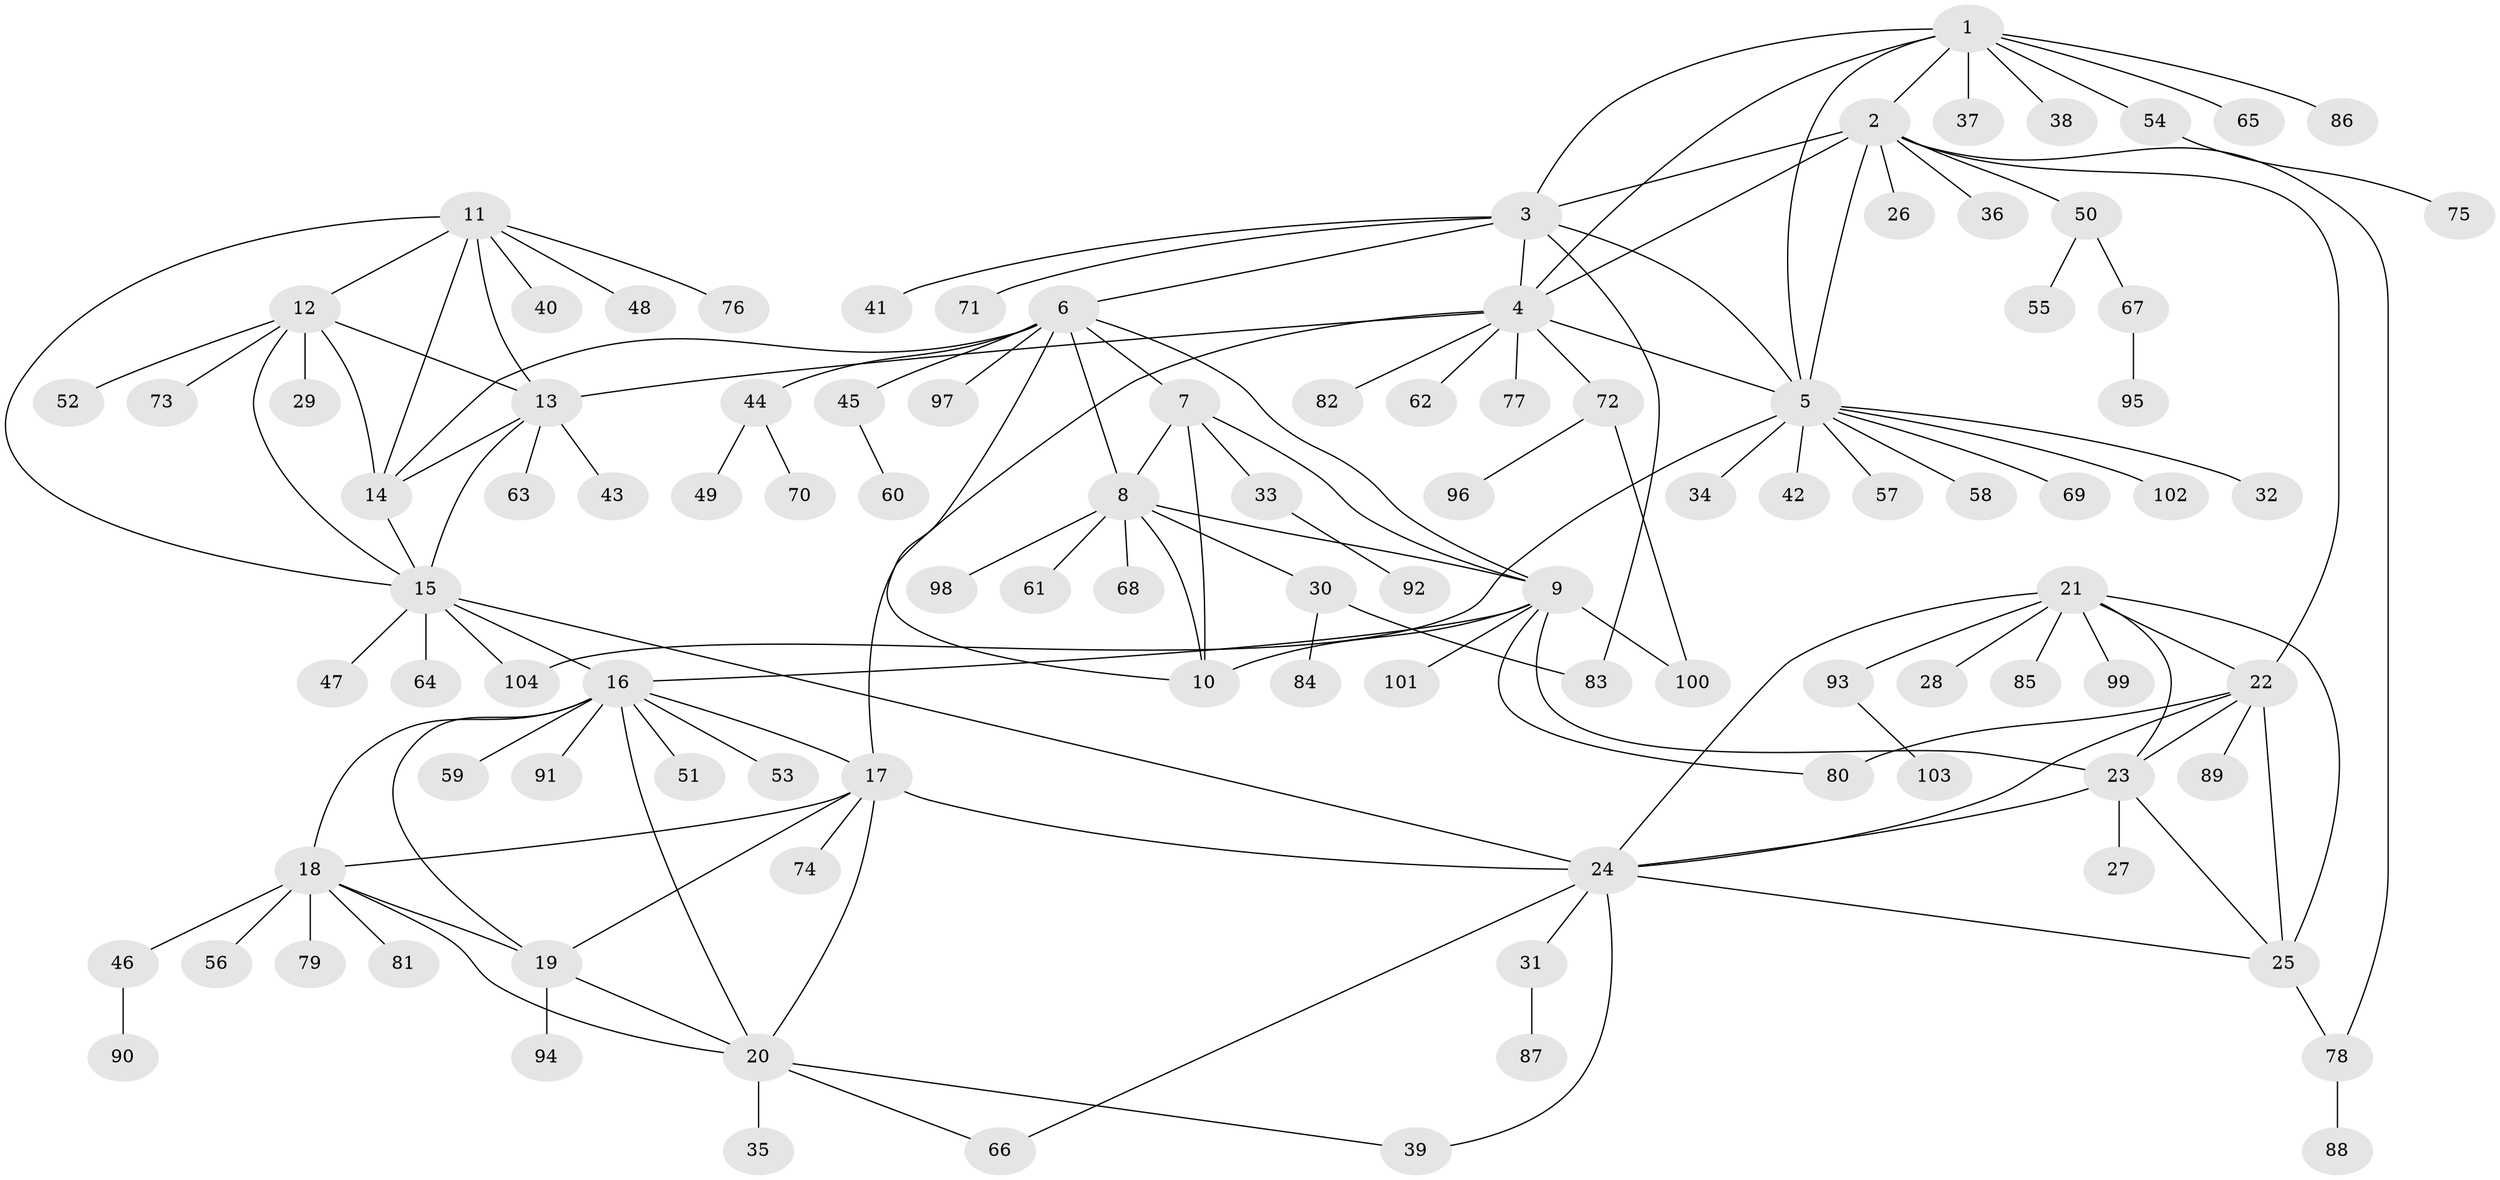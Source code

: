 // Generated by graph-tools (version 1.1) at 2025/11/02/27/25 16:11:36]
// undirected, 104 vertices, 146 edges
graph export_dot {
graph [start="1"]
  node [color=gray90,style=filled];
  1;
  2;
  3;
  4;
  5;
  6;
  7;
  8;
  9;
  10;
  11;
  12;
  13;
  14;
  15;
  16;
  17;
  18;
  19;
  20;
  21;
  22;
  23;
  24;
  25;
  26;
  27;
  28;
  29;
  30;
  31;
  32;
  33;
  34;
  35;
  36;
  37;
  38;
  39;
  40;
  41;
  42;
  43;
  44;
  45;
  46;
  47;
  48;
  49;
  50;
  51;
  52;
  53;
  54;
  55;
  56;
  57;
  58;
  59;
  60;
  61;
  62;
  63;
  64;
  65;
  66;
  67;
  68;
  69;
  70;
  71;
  72;
  73;
  74;
  75;
  76;
  77;
  78;
  79;
  80;
  81;
  82;
  83;
  84;
  85;
  86;
  87;
  88;
  89;
  90;
  91;
  92;
  93;
  94;
  95;
  96;
  97;
  98;
  99;
  100;
  101;
  102;
  103;
  104;
  1 -- 2;
  1 -- 3;
  1 -- 4;
  1 -- 5;
  1 -- 37;
  1 -- 38;
  1 -- 54;
  1 -- 65;
  1 -- 86;
  2 -- 3;
  2 -- 4;
  2 -- 5;
  2 -- 22;
  2 -- 26;
  2 -- 36;
  2 -- 50;
  2 -- 78;
  3 -- 4;
  3 -- 5;
  3 -- 6;
  3 -- 41;
  3 -- 71;
  3 -- 83;
  4 -- 5;
  4 -- 13;
  4 -- 17;
  4 -- 62;
  4 -- 72;
  4 -- 77;
  4 -- 82;
  5 -- 32;
  5 -- 34;
  5 -- 42;
  5 -- 57;
  5 -- 58;
  5 -- 69;
  5 -- 102;
  5 -- 104;
  6 -- 7;
  6 -- 8;
  6 -- 9;
  6 -- 10;
  6 -- 14;
  6 -- 44;
  6 -- 45;
  6 -- 97;
  7 -- 8;
  7 -- 9;
  7 -- 10;
  7 -- 33;
  8 -- 9;
  8 -- 10;
  8 -- 30;
  8 -- 61;
  8 -- 68;
  8 -- 98;
  9 -- 10;
  9 -- 16;
  9 -- 23;
  9 -- 80;
  9 -- 100;
  9 -- 101;
  11 -- 12;
  11 -- 13;
  11 -- 14;
  11 -- 15;
  11 -- 40;
  11 -- 48;
  11 -- 76;
  12 -- 13;
  12 -- 14;
  12 -- 15;
  12 -- 29;
  12 -- 52;
  12 -- 73;
  13 -- 14;
  13 -- 15;
  13 -- 43;
  13 -- 63;
  14 -- 15;
  15 -- 16;
  15 -- 24;
  15 -- 47;
  15 -- 64;
  15 -- 104;
  16 -- 17;
  16 -- 18;
  16 -- 19;
  16 -- 20;
  16 -- 51;
  16 -- 53;
  16 -- 59;
  16 -- 91;
  17 -- 18;
  17 -- 19;
  17 -- 20;
  17 -- 24;
  17 -- 74;
  18 -- 19;
  18 -- 20;
  18 -- 46;
  18 -- 56;
  18 -- 79;
  18 -- 81;
  19 -- 20;
  19 -- 94;
  20 -- 35;
  20 -- 39;
  20 -- 66;
  21 -- 22;
  21 -- 23;
  21 -- 24;
  21 -- 25;
  21 -- 28;
  21 -- 85;
  21 -- 93;
  21 -- 99;
  22 -- 23;
  22 -- 24;
  22 -- 25;
  22 -- 80;
  22 -- 89;
  23 -- 24;
  23 -- 25;
  23 -- 27;
  24 -- 25;
  24 -- 31;
  24 -- 39;
  24 -- 66;
  25 -- 78;
  30 -- 83;
  30 -- 84;
  31 -- 87;
  33 -- 92;
  44 -- 49;
  44 -- 70;
  45 -- 60;
  46 -- 90;
  50 -- 55;
  50 -- 67;
  54 -- 75;
  67 -- 95;
  72 -- 96;
  72 -- 100;
  78 -- 88;
  93 -- 103;
}
